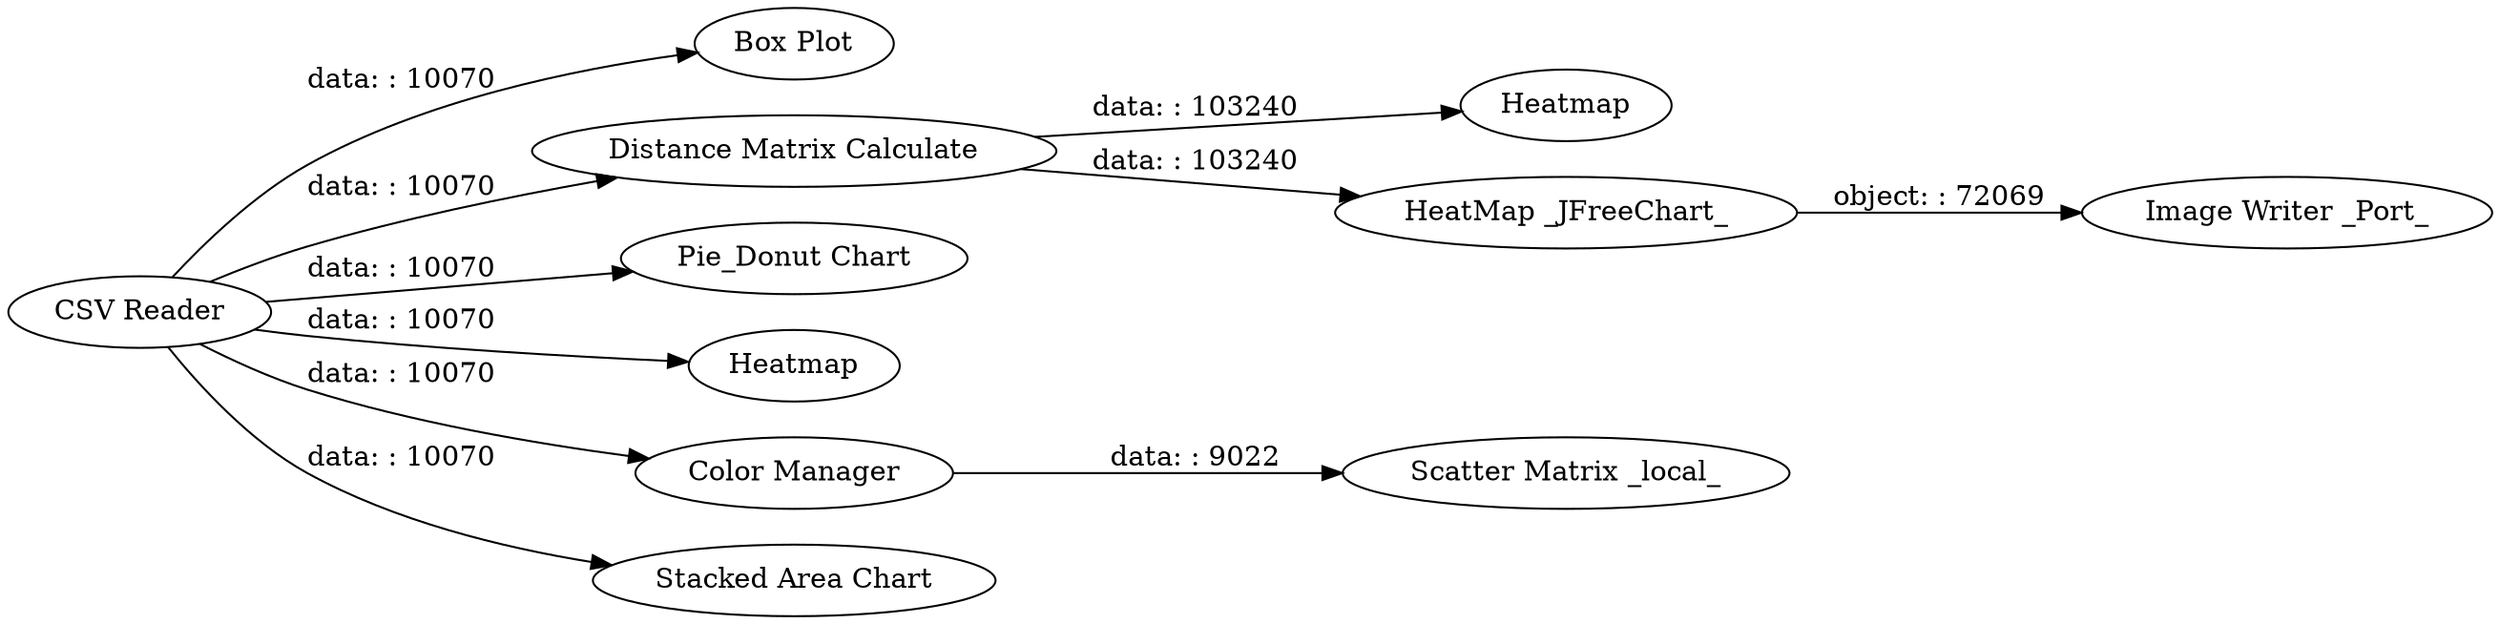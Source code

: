 digraph {
	"2507175957187494161_13" [label=Heatmap]
	"2507175957187494161_15" [label="Image Writer _Port_"]
	"2507175957187494161_1" [label="CSV Reader"]
	"2507175957187494161_2" [label="Box Plot"]
	"2507175957187494161_12" [label="Distance Matrix Calculate"]
	"581436749053355419_10" [label="Pie_Donut Chart"]
	"2507175957187494161_5" [label=Heatmap]
	"2507175957187494161_3" [label="Scatter Matrix _local_"]
	"2507175957187494161_6" [label="Color Manager"]
	"2507175957187494161_14" [label="HeatMap _JFreeChart_"]
	"2507175957187494161_4" [label="Stacked Area Chart"]
	"2507175957187494161_6" -> "2507175957187494161_3" [label="data: : 9022"]
	"2507175957187494161_1" -> "2507175957187494161_12" [label="data: : 10070"]
	"2507175957187494161_14" -> "2507175957187494161_15" [label="object: : 72069"]
	"2507175957187494161_1" -> "581436749053355419_10" [label="data: : 10070"]
	"2507175957187494161_1" -> "2507175957187494161_2" [label="data: : 10070"]
	"2507175957187494161_12" -> "2507175957187494161_13" [label="data: : 103240"]
	"2507175957187494161_1" -> "2507175957187494161_6" [label="data: : 10070"]
	"2507175957187494161_1" -> "2507175957187494161_5" [label="data: : 10070"]
	"2507175957187494161_1" -> "2507175957187494161_4" [label="data: : 10070"]
	"2507175957187494161_12" -> "2507175957187494161_14" [label="data: : 103240"]
	rankdir=LR
}
